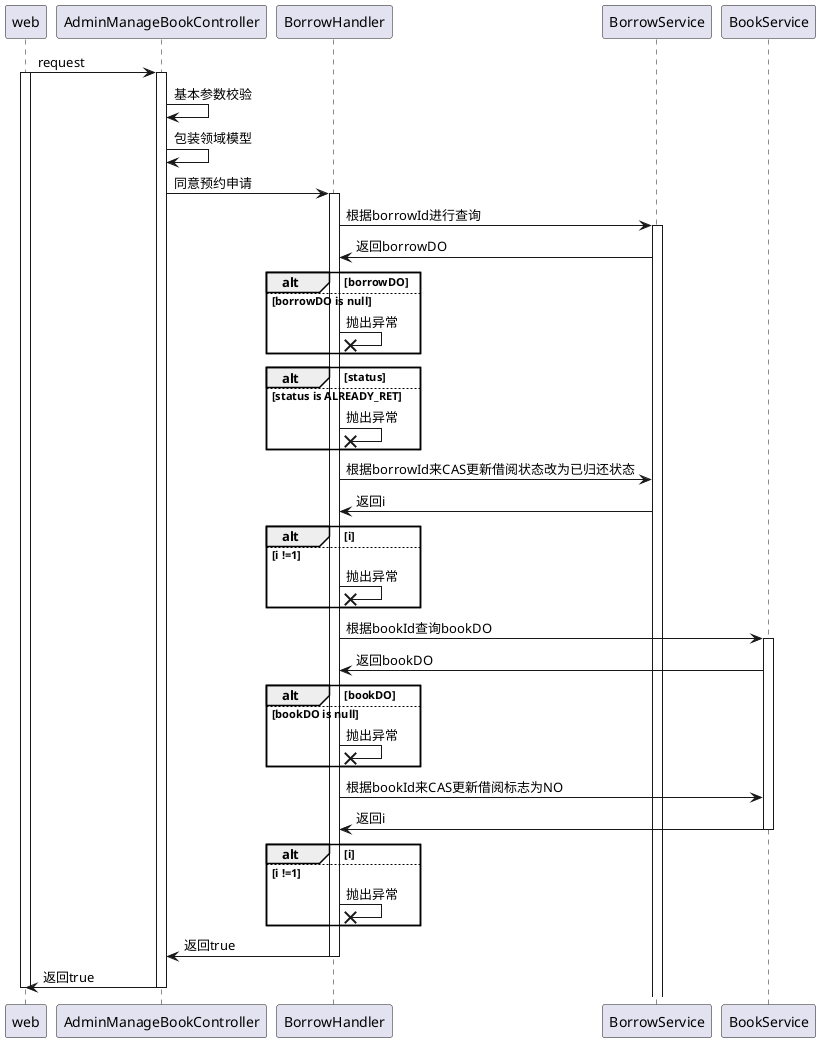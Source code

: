 @startuml
participant web
participant AdminManageBookController
participant BorrowHandler
participant BorrowService
participant BookService

web -> AdminManageBookController :request
activate web
activate AdminManageBookController
AdminManageBookController -> AdminManageBookController :基本参数校验
AdminManageBookController -> AdminManageBookController:包装领域模型

AdminManageBookController -> BorrowHandler:同意预约申请
activate BorrowHandler
BorrowHandler -> BorrowService:根据borrowId进行查询
activate BorrowService
BorrowService -> BorrowHandler:返回borrowDO

alt borrowDO
else borrowDO is null
BorrowHandler ->x BorrowHandler:抛出异常
end

alt status
else status is ALREADY_RET
BorrowHandler ->x BorrowHandler:抛出异常
end

BorrowHandler -> BorrowService :根据borrowId来CAS更新借阅状态改为已归还状态
BorrowService -> BorrowHandler: 返回i

alt i
else i !=1
BorrowHandler ->x BorrowHandler:抛出异常
end

BorrowHandler -> BookService:根据bookId查询bookDO
activate BookService
BookService -> BorrowHandler:返回bookDO

alt bookDO
else bookDO is null
BorrowHandler ->x BorrowHandler:抛出异常
end

BorrowHandler -> BookService:根据bookId来CAS更新借阅标志为NO
BookService -> BorrowHandler:返回i
deactivate BookService

alt i
else i !=1
BorrowHandler ->x BorrowHandler:抛出异常
end

BorrowHandler -> AdminManageBookController:返回true
deactivate BorrowHandler
AdminManageBookController -> web:返回true
deactivate AdminManageBookController
deactivate web
@enduml